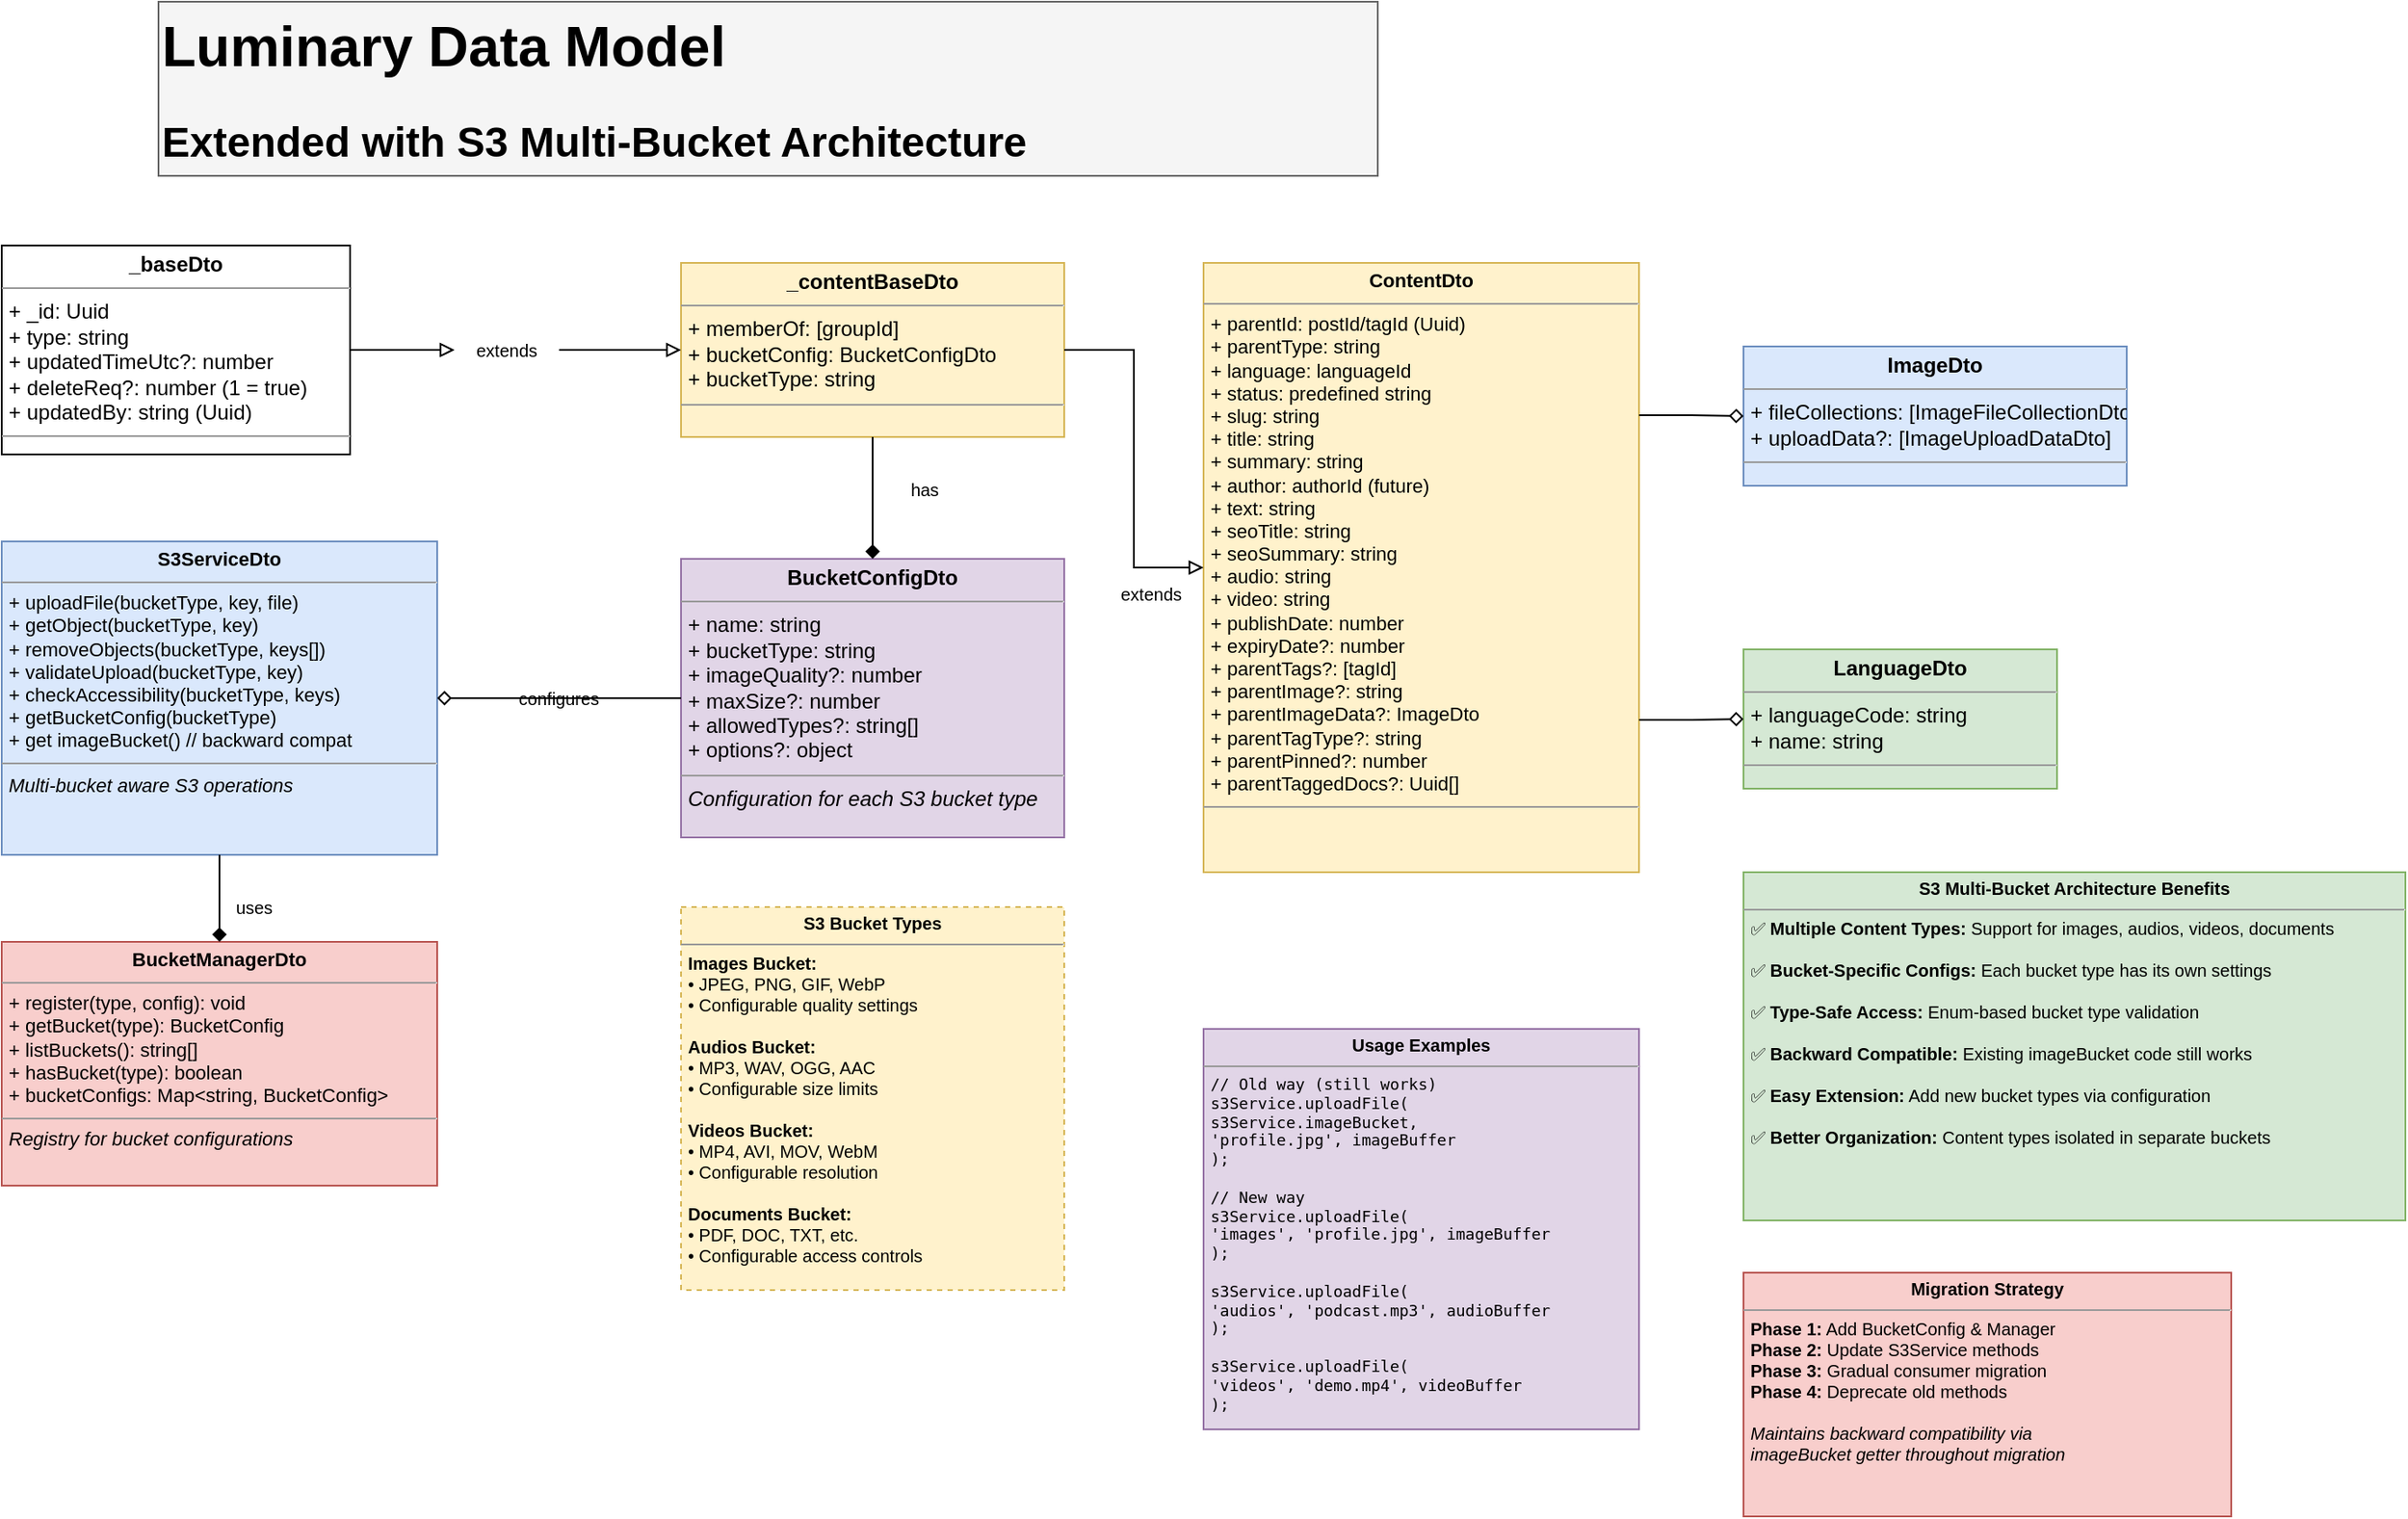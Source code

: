 <mxfile>
    <diagram name="S3 Multi-Bucket Data Model" id="s3-multibucket-datamodel">
        <mxGraphModel dx="2856" dy="467" grid="1" gridSize="10" guides="1" tooltips="1" connect="1" arrows="1" fold="1" page="1" pageScale="1" pageWidth="1600" pageHeight="1200" math="0" shadow="0">
            <root>
                <mxCell id="0"/>
                <mxCell id="1" parent="0"/>
                <mxCell id="2" value="&lt;h1 style=&quot;margin-top: 0px;&quot;&gt;Luminary Data Model&lt;/h1&gt;&lt;h2&gt;Extended with S3 Multi-Bucket Architecture&lt;/h2&gt;&lt;p&gt;Supports multiple content types (images, audios, videos, documents) with bucket-specific configurations&lt;/p&gt;" style="text;html=1;whiteSpace=wrap;overflow=hidden;rounded=0;fontSize=16;fillColor=#f5f5f5;strokeColor=#666666;" parent="1" vertex="1">
                    <mxGeometry x="50" y="30" width="700" height="100" as="geometry"/>
                </mxCell>
                <mxCell id="3" value="&lt;p style=&quot;margin:0px;margin-top:4px;text-align:center;&quot;&gt;&lt;b&gt;_baseDto&lt;/b&gt;&lt;/p&gt;&lt;hr size=&quot;1&quot;/&gt;&lt;p style=&quot;margin:0px;margin-left:4px;&quot;&gt;+ _id: Uuid&lt;br/&gt;+ type: string&lt;br/&gt;+ updatedTimeUtc?: number&lt;br/&gt;+ deleteReq?: number (1 = true)&lt;br/&gt;+ updatedBy: string (Uuid)&lt;/p&gt;&lt;hr size=&quot;1&quot;/&gt;" style="verticalAlign=top;align=left;overflow=fill;fontSize=12;fontFamily=Helvetica;html=1;fillColor=#ffffff;strokeColor=#000000;" parent="1" vertex="1">
                    <mxGeometry x="-40" y="170" width="200" height="120" as="geometry"/>
                </mxCell>
                <mxCell id="4" value="&lt;p style=&quot;margin:0px;margin-top:4px;text-align:center;&quot;&gt;&lt;b&gt;_contentBaseDto&lt;/b&gt;&lt;/p&gt;&lt;hr size=&quot;1&quot;/&gt;&lt;p style=&quot;margin:0px;margin-left:4px;&quot;&gt;+ memberOf: [groupId]&lt;br/&gt;+ bucketConfig: BucketConfigDto&lt;br/&gt;+ bucketType: string&lt;/p&gt;&lt;hr size=&quot;1&quot;/&gt;" style="verticalAlign=top;align=left;overflow=fill;fontSize=12;fontFamily=Helvetica;html=1;fillColor=#fff2cc;strokeColor=#d6b656;" parent="1" vertex="1">
                    <mxGeometry x="350" y="180" width="220" height="100" as="geometry"/>
                </mxCell>
                <mxCell id="5" value="&lt;p style=&quot;margin:0px;margin-top:4px;text-align:center;&quot;&gt;&lt;b&gt;ContentDto&lt;/b&gt;&lt;/p&gt;&lt;hr size=&quot;1&quot;/&gt;&lt;p style=&quot;margin:0px;margin-left:4px;&quot;&gt;+ parentId: postId/tagId (Uuid)&lt;br/&gt;+ parentType: string&lt;br/&gt;+ language: languageId&lt;br/&gt;+ status: predefined string&lt;br/&gt;+ slug: string&lt;br/&gt;+ title: string&lt;br/&gt;+ summary: string&lt;br/&gt;+ author: authorId (future)&lt;br/&gt;+ text: string&lt;br/&gt;+ seoTitle: string&lt;br/&gt;+ seoSummary: string&lt;br/&gt;+ audio: string&lt;br/&gt;+ video: string&lt;br/&gt;+ publishDate: number&lt;br/&gt;+ expiryDate?: number&lt;br/&gt;+ parentTags?: [tagId]&lt;br/&gt;+ parentImage?: string&lt;br/&gt;+ parentImageData?: ImageDto&lt;br/&gt;+ parentTagType?: string&lt;br/&gt;+ parentPinned?: number&lt;br/&gt;+ parentTaggedDocs?: Uuid[]&lt;/p&gt;&lt;hr size=&quot;1&quot;/&gt;" style="verticalAlign=top;align=left;overflow=fill;fontSize=11;fontFamily=Helvetica;html=1;fillColor=#fff2cc;strokeColor=#d6b656;" parent="1" vertex="1">
                    <mxGeometry x="650" y="180" width="250" height="350" as="geometry"/>
                </mxCell>
                <mxCell id="6" value="&lt;p style=&quot;margin:0px;margin-top:4px;text-align:center;&quot;&gt;&lt;b&gt;BucketConfigDto&lt;/b&gt;&lt;/p&gt;&lt;hr size=&quot;1&quot;/&gt;&lt;p style=&quot;margin:0px;margin-left:4px;&quot;&gt;+ name: string&lt;br/&gt;+ bucketType: string&lt;br/&gt;+ imageQuality?: number&lt;br/&gt;+ maxSize?: number&lt;br/&gt;+ allowedTypes?: string[]&lt;br/&gt;+ options?: object&lt;/p&gt;&lt;hr size=&quot;1&quot;/&gt;&lt;p style=&quot;margin:0px;margin-left:4px;&quot;&gt;&lt;i&gt;Configuration for each S3 bucket type&lt;/i&gt;&lt;/p&gt;" style="verticalAlign=top;align=left;overflow=fill;fontSize=12;fontFamily=Helvetica;html=1;fillColor=#e1d5e7;strokeColor=#9673a6;" parent="1" vertex="1">
                    <mxGeometry x="350" y="350" width="220" height="160" as="geometry"/>
                </mxCell>
                <mxCell id="7" value="&lt;p style=&quot;margin:0px;margin-top:4px;text-align:center;&quot;&gt;&lt;b&gt;S3ServiceDto&lt;/b&gt;&lt;/p&gt;&lt;hr size=&quot;1&quot;/&gt;&lt;p style=&quot;margin:0px;margin-left:4px;&quot;&gt;+ uploadFile(bucketType, key, file)&lt;br/&gt;+ getObject(bucketType, key)&lt;br/&gt;+ removeObjects(bucketType, keys[])&lt;br/&gt;+ validateUpload(bucketType, key)&lt;br/&gt;+ checkAccessibility(bucketType, keys)&lt;br/&gt;+ getBucketConfig(bucketType)&lt;br/&gt;+ get imageBucket() // backward compat&lt;/p&gt;&lt;hr size=&quot;1&quot;/&gt;&lt;p style=&quot;margin:0px;margin-left:4px;&quot;&gt;&lt;i&gt;Multi-bucket aware S3 operations&lt;/i&gt;&lt;/p&gt;" style="verticalAlign=top;align=left;overflow=fill;fontSize=11;fontFamily=Helvetica;html=1;fillColor=#dae8fc;strokeColor=#6c8ebf;" parent="1" vertex="1">
                    <mxGeometry x="-40" y="340" width="250" height="180" as="geometry"/>
                </mxCell>
                <mxCell id="8" value="&lt;p style=&quot;margin:0px;margin-top:4px;text-align:center;&quot;&gt;&lt;b&gt;BucketManagerDto&lt;/b&gt;&lt;/p&gt;&lt;hr size=&quot;1&quot;/&gt;&lt;p style=&quot;margin:0px;margin-left:4px;&quot;&gt;+ register(type, config): void&lt;br/&gt;+ getBucket(type): BucketConfig&lt;br/&gt;+ listBuckets(): string[]&lt;br/&gt;+ hasBucket(type): boolean&lt;br/&gt;+ bucketConfigs: Map&amp;lt;string, BucketConfig&amp;gt;&lt;/p&gt;&lt;hr size=&quot;1&quot;/&gt;&lt;p style=&quot;margin:0px;margin-left:4px;&quot;&gt;&lt;i&gt;Registry for bucket configurations&lt;/i&gt;&lt;/p&gt;" style="verticalAlign=top;align=left;overflow=fill;fontSize=11;fontFamily=Helvetica;html=1;fillColor=#f8cecc;strokeColor=#b85450;" parent="1" vertex="1">
                    <mxGeometry x="-40" y="570" width="250" height="140" as="geometry"/>
                </mxCell>
                <mxCell id="9" value="&lt;p style=&quot;margin:0px;margin-top:4px;text-align:center;&quot;&gt;&lt;b&gt;ImageDto&lt;/b&gt;&lt;/p&gt;&lt;hr size=&quot;1&quot;/&gt;&lt;p style=&quot;margin:0px;margin-left:4px;&quot;&gt;+ fileCollections: [ImageFileCollectionDto]&lt;br/&gt;+ uploadData?: [ImageUploadDataDto]&lt;/p&gt;&lt;hr size=&quot;1&quot;/&gt;" style="verticalAlign=top;align=left;overflow=fill;fontSize=12;fontFamily=Helvetica;html=1;fillColor=#dae8fc;strokeColor=#6c8ebf;" parent="1" vertex="1">
                    <mxGeometry x="960" y="228" width="220" height="80" as="geometry"/>
                </mxCell>
                <mxCell id="10" value="&lt;p style=&quot;margin:0px;margin-top:4px;text-align:center;&quot;&gt;&lt;b&gt;LanguageDto&lt;/b&gt;&lt;/p&gt;&lt;hr size=&quot;1&quot;/&gt;&lt;p style=&quot;margin:0px;margin-left:4px;&quot;&gt;+ languageCode: string&lt;br/&gt;+ name: string&lt;/p&gt;&lt;hr size=&quot;1&quot;/&gt;" style="verticalAlign=top;align=left;overflow=fill;fontSize=12;fontFamily=Helvetica;html=1;fillColor=#d5e8d4;strokeColor=#82b366;" parent="1" vertex="1">
                    <mxGeometry x="960" y="402" width="180" height="80" as="geometry"/>
                </mxCell>
                <mxCell id="11" value="&lt;p style=&quot;margin:0px;margin-top:4px;text-align:center;&quot;&gt;&lt;b&gt;S3 Bucket Types&lt;/b&gt;&lt;/p&gt;&lt;hr size=&quot;1&quot;/&gt;&lt;p style=&quot;margin:0px;margin-left:4px;&quot;&gt;&lt;b&gt;Images Bucket:&lt;/b&gt;&lt;br/&gt;• JPEG, PNG, GIF, WebP&lt;br/&gt;• Configurable quality settings&lt;br/&gt;&lt;br/&gt;&lt;b&gt;Audios Bucket:&lt;/b&gt;&lt;br/&gt;• MP3, WAV, OGG, AAC&lt;br/&gt;• Configurable size limits&lt;br/&gt;&lt;br/&gt;&lt;b&gt;Videos Bucket:&lt;/b&gt;&lt;br/&gt;• MP4, AVI, MOV, WebM&lt;br/&gt;• Configurable resolution&lt;br/&gt;&lt;br/&gt;&lt;b&gt;Documents Bucket:&lt;/b&gt;&lt;br/&gt;• PDF, DOC, TXT, etc.&lt;br/&gt;• Configurable access controls&lt;/p&gt;" style="verticalAlign=top;align=left;overflow=fill;fontSize=10;fontFamily=Helvetica;html=1;fillColor=#fff2cc;strokeColor=#d6b656;dashed=1;" parent="1" vertex="1">
                    <mxGeometry x="350" y="550" width="220" height="220" as="geometry"/>
                </mxCell>
                <mxCell id="12" value="&lt;p style=&quot;margin:0px;margin-top:4px;text-align:center;&quot;&gt;&lt;b&gt;S3 Multi-Bucket Architecture Benefits&lt;/b&gt;&lt;/p&gt;&lt;hr size=&quot;1&quot;/&gt;&lt;p style=&quot;margin:0px;margin-left:4px;&quot;&gt;✅ &lt;b&gt;Multiple Content Types:&lt;/b&gt; Support for images, audios, videos, documents&lt;br/&gt;&lt;br/&gt;✅ &lt;b&gt;Bucket-Specific Configs:&lt;/b&gt; Each bucket type has its own settings&lt;br/&gt;&lt;br/&gt;✅ &lt;b&gt;Type-Safe Access:&lt;/b&gt; Enum-based bucket type validation&lt;br/&gt;&lt;br/&gt;✅ &lt;b&gt;Backward Compatible:&lt;/b&gt; Existing imageBucket code still works&lt;br/&gt;&lt;br/&gt;✅ &lt;b&gt;Easy Extension:&lt;/b&gt; Add new bucket types via configuration&lt;br/&gt;&lt;br/&gt;✅ &lt;b&gt;Better Organization:&lt;/b&gt; Content types isolated in separate buckets&lt;/p&gt;" style="verticalAlign=top;align=left;overflow=fill;fontSize=10;fontFamily=Helvetica;html=1;fillColor=#d5e8d4;strokeColor=#82b366;" parent="1" vertex="1">
                    <mxGeometry x="960" y="530" width="380" height="200" as="geometry"/>
                </mxCell>
                <mxCell id="13" value="&lt;p style=&quot;margin:0px;margin-top:4px;text-align:center;&quot;&gt;&lt;b&gt;Migration Strategy&lt;/b&gt;&lt;/p&gt;&lt;hr size=&quot;1&quot;/&gt;&lt;p style=&quot;margin:0px;margin-left:4px;&quot;&gt;&lt;b&gt;Phase 1:&lt;/b&gt; Add BucketConfig &amp;amp; Manager&lt;br/&gt;&lt;b&gt;Phase 2:&lt;/b&gt; Update S3Service methods&lt;br/&gt;&lt;b&gt;Phase 3:&lt;/b&gt; Gradual consumer migration&lt;br/&gt;&lt;b&gt;Phase 4:&lt;/b&gt; Deprecate old methods&lt;br/&gt;&lt;br/&gt;&lt;i&gt;Maintains backward compatibility via&lt;br/&gt;imageBucket getter throughout migration&lt;/i&gt;&lt;/p&gt;" style="verticalAlign=top;align=left;overflow=fill;fontSize=10;fontFamily=Helvetica;html=1;fillColor=#f8cecc;strokeColor=#b85450;" parent="1" vertex="1">
                    <mxGeometry x="960" y="760" width="280" height="140" as="geometry"/>
                </mxCell>
                <mxCell id="14" value="&lt;p style=&quot;margin:0px;margin-top:4px;text-align:center;&quot;&gt;&lt;b&gt;Usage Examples&lt;/b&gt;&lt;/p&gt;&lt;hr size=&quot;1&quot;/&gt;&lt;p style=&quot;margin:0px;margin-left:4px;font-family:monospace;font-size:9px;&quot;&gt;// Old way (still works)&lt;br/&gt;s3Service.uploadFile(&lt;br/&gt;  s3Service.imageBucket,&lt;br/&gt;  &#39;profile.jpg&#39;, imageBuffer&lt;br/&gt;);&lt;br/&gt;&lt;br/&gt;// New way&lt;br/&gt;s3Service.uploadFile(&lt;br/&gt;  &#39;images&#39;, &#39;profile.jpg&#39;, imageBuffer&lt;br/&gt;);&lt;br/&gt;&lt;br/&gt;s3Service.uploadFile(&lt;br/&gt;  &#39;audios&#39;, &#39;podcast.mp3&#39;, audioBuffer&lt;br/&gt;);&lt;br/&gt;&lt;br/&gt;s3Service.uploadFile(&lt;br/&gt;  &#39;videos&#39;, &#39;demo.mp4&#39;, videoBuffer&lt;br/&gt;);&lt;/p&gt;" style="verticalAlign=top;align=left;overflow=fill;fontSize=10;fontFamily=Helvetica;html=1;fillColor=#e1d5e7;strokeColor=#9673a6;" parent="1" vertex="1">
                    <mxGeometry x="650" y="620" width="250" height="230" as="geometry"/>
                </mxCell>
                <mxCell id="15" style="edgeStyle=orthogonalEdgeStyle;rounded=0;orthogonalLoop=1;jettySize=auto;html=1;exitX=1;exitY=0.5;exitDx=0;exitDy=0;entryX=0;entryY=0.5;entryDx=0;entryDy=0;endArrow=block;endFill=0;" parent="1" source="22" target="4" edge="1">
                    <mxGeometry relative="1" as="geometry"/>
                </mxCell>
                <mxCell id="16" style="edgeStyle=orthogonalEdgeStyle;rounded=0;orthogonalLoop=1;jettySize=auto;html=1;exitX=1;exitY=0.5;exitDx=0;exitDy=0;entryX=0;entryY=0.5;entryDx=0;entryDy=0;endArrow=block;endFill=0;" parent="1" source="4" target="5" edge="1">
                    <mxGeometry relative="1" as="geometry"/>
                </mxCell>
                <mxCell id="17" style="edgeStyle=orthogonalEdgeStyle;rounded=0;orthogonalLoop=1;jettySize=auto;html=1;exitX=0.5;exitY=1;exitDx=0;exitDy=0;entryX=0.5;entryY=0;entryDx=0;entryDy=0;endArrow=diamond;endFill=1;" parent="1" source="4" target="6" edge="1">
                    <mxGeometry relative="1" as="geometry"/>
                </mxCell>
                <mxCell id="18" style="edgeStyle=orthogonalEdgeStyle;rounded=0;orthogonalLoop=1;jettySize=auto;html=1;exitX=0.5;exitY=1;exitDx=0;exitDy=0;entryX=0.5;entryY=0;entryDx=0;entryDy=0;endArrow=diamond;endFill=1;" parent="1" source="7" target="8" edge="1">
                    <mxGeometry relative="1" as="geometry"/>
                </mxCell>
                <mxCell id="19" style="edgeStyle=orthogonalEdgeStyle;rounded=0;orthogonalLoop=1;jettySize=auto;html=1;exitX=0;exitY=0.5;exitDx=0;exitDy=0;entryX=1;entryY=0.5;entryDx=0;entryDy=0;endArrow=diamond;endFill=0;" parent="1" source="6" target="7" edge="1">
                    <mxGeometry relative="1" as="geometry"/>
                </mxCell>
                <mxCell id="20" style="edgeStyle=orthogonalEdgeStyle;rounded=0;orthogonalLoop=1;jettySize=auto;html=1;exitX=1;exitY=0.25;exitDx=0;exitDy=0;entryX=0;entryY=0.5;entryDx=0;entryDy=0;endArrow=diamond;endFill=0;" parent="1" source="5" target="9" edge="1">
                    <mxGeometry relative="1" as="geometry"/>
                </mxCell>
                <mxCell id="21" style="edgeStyle=orthogonalEdgeStyle;rounded=0;orthogonalLoop=1;jettySize=auto;html=1;exitX=1;exitY=0.75;exitDx=0;exitDy=0;entryX=0;entryY=0.5;entryDx=0;entryDy=0;endArrow=diamond;endFill=0;" parent="1" source="5" target="10" edge="1">
                    <mxGeometry relative="1" as="geometry"/>
                </mxCell>
                <mxCell id="23" value="extends" style="text;html=1;strokeColor=none;fillColor=none;align=center;verticalAlign=middle;whiteSpace=wrap;rounded=0;fontSize=10;" parent="1" vertex="1">
                    <mxGeometry x="590" y="360" width="60" height="20" as="geometry"/>
                </mxCell>
                <mxCell id="24" value="has" style="text;html=1;strokeColor=none;fillColor=none;align=center;verticalAlign=middle;whiteSpace=wrap;rounded=0;fontSize=10;" parent="1" vertex="1">
                    <mxGeometry x="470" y="300" width="40" height="20" as="geometry"/>
                </mxCell>
                <mxCell id="25" value="uses" style="text;html=1;strokeColor=none;fillColor=none;align=center;verticalAlign=middle;whiteSpace=wrap;rounded=0;fontSize=10;" parent="1" vertex="1">
                    <mxGeometry x="85" y="540" width="40" height="20" as="geometry"/>
                </mxCell>
                <mxCell id="26" value="configures" style="text;html=1;strokeColor=none;fillColor=none;align=center;verticalAlign=middle;whiteSpace=wrap;rounded=0;fontSize=10;" parent="1" vertex="1">
                    <mxGeometry x="250" y="420" width="60" height="20" as="geometry"/>
                </mxCell>
                <mxCell id="27" value="" style="edgeStyle=orthogonalEdgeStyle;rounded=0;orthogonalLoop=1;jettySize=auto;html=1;exitX=1;exitY=0.5;exitDx=0;exitDy=0;entryX=0;entryY=0.5;entryDx=0;entryDy=0;endArrow=block;endFill=0;" edge="1" parent="1" source="3" target="22">
                    <mxGeometry relative="1" as="geometry">
                        <mxPoint x="160" y="230" as="sourcePoint"/>
                        <mxPoint x="350" y="230" as="targetPoint"/>
                    </mxGeometry>
                </mxCell>
                <mxCell id="22" value="extends" style="text;html=1;strokeColor=none;fillColor=none;align=center;verticalAlign=middle;whiteSpace=wrap;rounded=0;fontSize=10;" parent="1" vertex="1">
                    <mxGeometry x="220" y="220" width="60" height="20" as="geometry"/>
                </mxCell>
            </root>
        </mxGraphModel>
    </diagram>
</mxfile>